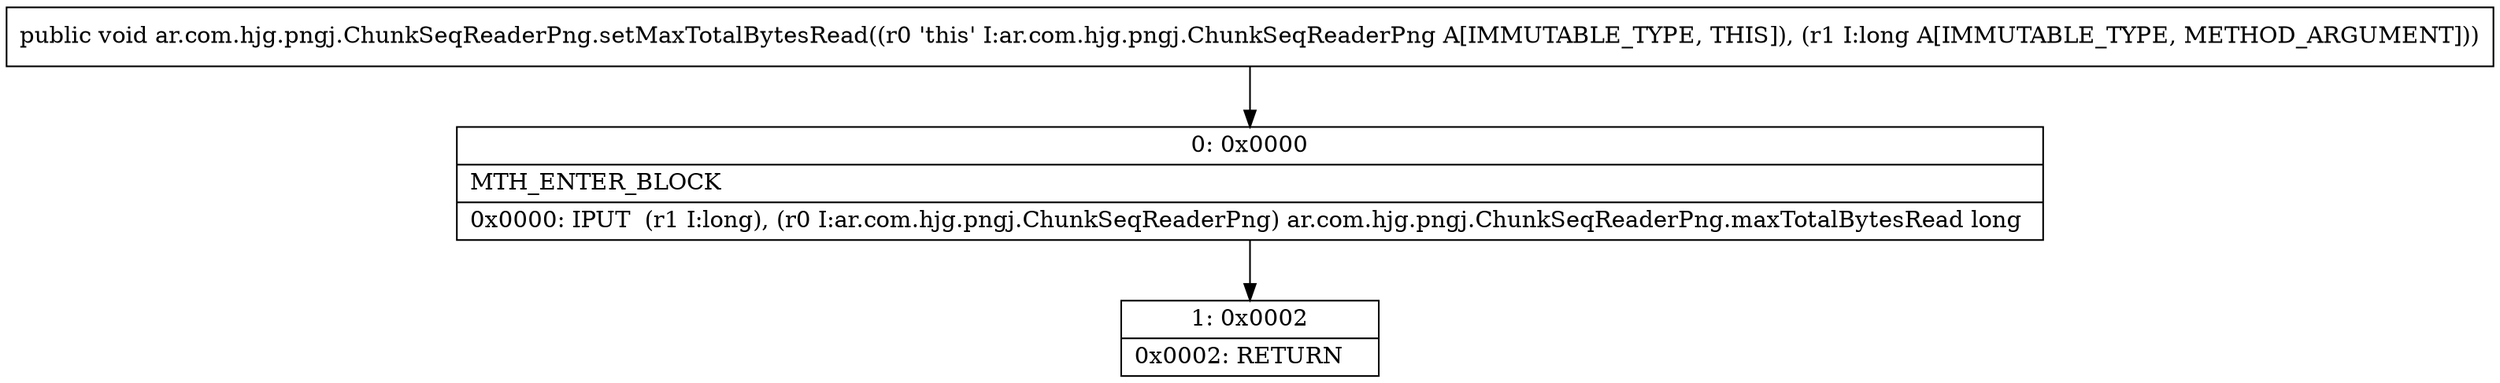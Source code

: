 digraph "CFG forar.com.hjg.pngj.ChunkSeqReaderPng.setMaxTotalBytesRead(J)V" {
Node_0 [shape=record,label="{0\:\ 0x0000|MTH_ENTER_BLOCK\l|0x0000: IPUT  (r1 I:long), (r0 I:ar.com.hjg.pngj.ChunkSeqReaderPng) ar.com.hjg.pngj.ChunkSeqReaderPng.maxTotalBytesRead long \l}"];
Node_1 [shape=record,label="{1\:\ 0x0002|0x0002: RETURN   \l}"];
MethodNode[shape=record,label="{public void ar.com.hjg.pngj.ChunkSeqReaderPng.setMaxTotalBytesRead((r0 'this' I:ar.com.hjg.pngj.ChunkSeqReaderPng A[IMMUTABLE_TYPE, THIS]), (r1 I:long A[IMMUTABLE_TYPE, METHOD_ARGUMENT])) }"];
MethodNode -> Node_0;
Node_0 -> Node_1;
}

